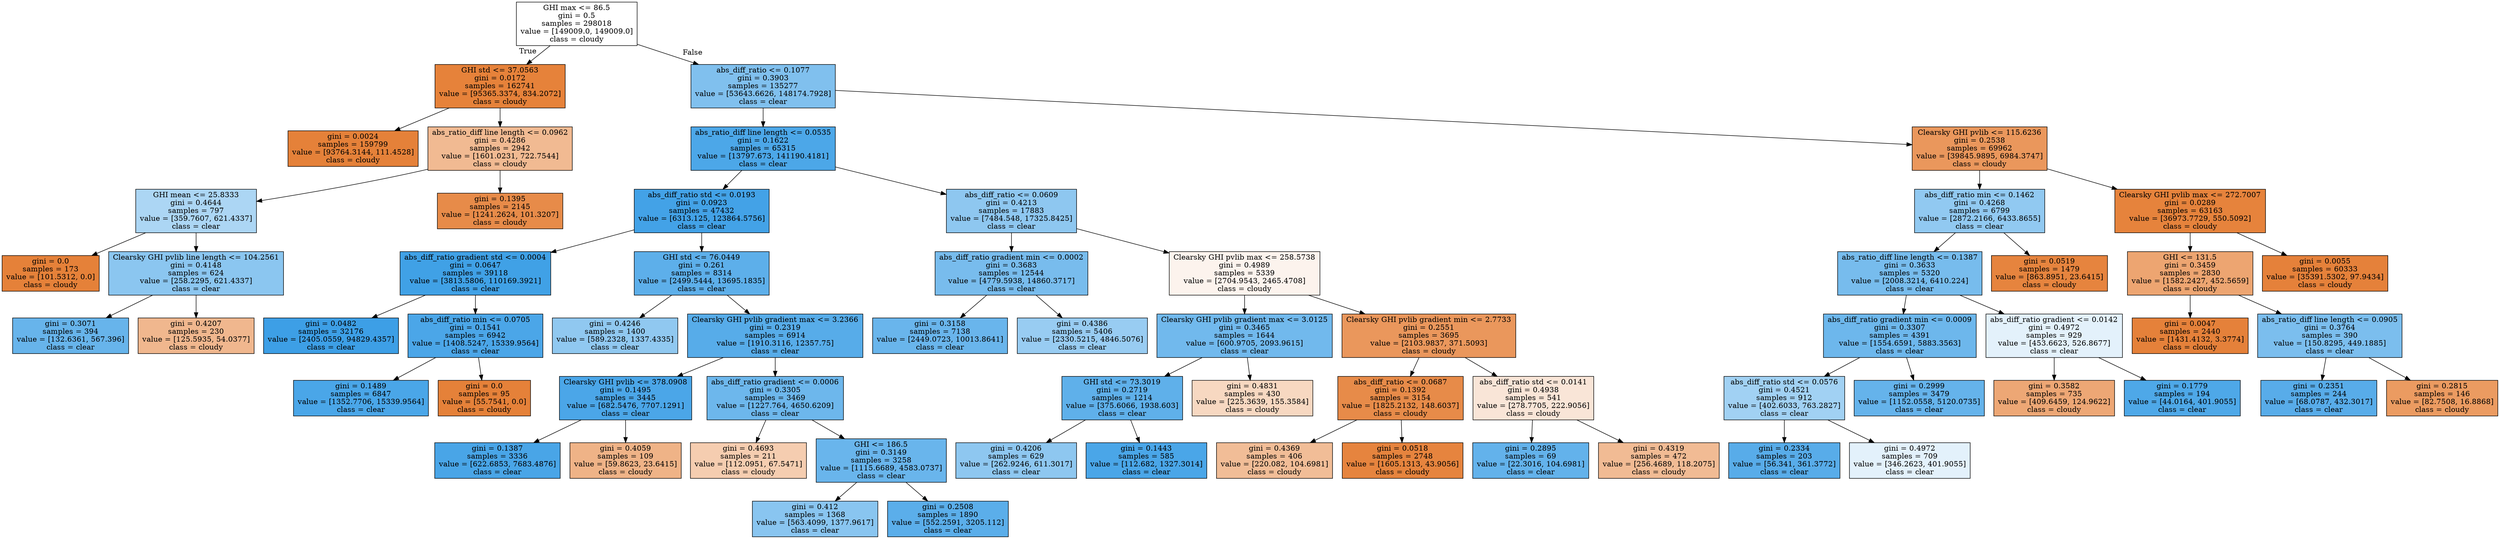 digraph Tree {
node [shape=box, style="filled", color="black"] ;
0 [label="GHI max <= 86.5\ngini = 0.5\nsamples = 298018\nvalue = [149009.0, 149009.0]\nclass = cloudy", fillcolor="#e5813900"] ;
1 [label="GHI std <= 37.0563\ngini = 0.0172\nsamples = 162741\nvalue = [95365.3374, 834.2072]\nclass = cloudy", fillcolor="#e58139fd"] ;
0 -> 1 [labeldistance=2.5, labelangle=45, headlabel="True"] ;
15 [label="gini = 0.0024\nsamples = 159799\nvalue = [93764.3144, 111.4528]\nclass = cloudy", fillcolor="#e58139ff"] ;
1 -> 15 ;
16 [label="abs_ratio_diff line length <= 0.0962\ngini = 0.4286\nsamples = 2942\nvalue = [1601.0231, 722.7544]\nclass = cloudy", fillcolor="#e581398c"] ;
1 -> 16 ;
19 [label="GHI mean <= 25.8333\ngini = 0.4644\nsamples = 797\nvalue = [359.7607, 621.4337]\nclass = clear", fillcolor="#399de56b"] ;
16 -> 19 ;
43 [label="gini = 0.0\nsamples = 173\nvalue = [101.5312, 0.0]\nclass = cloudy", fillcolor="#e58139ff"] ;
19 -> 43 ;
44 [label="Clearsky GHI pvlib line length <= 104.2561\ngini = 0.4148\nsamples = 624\nvalue = [258.2295, 621.4337]\nclass = clear", fillcolor="#399de595"] ;
19 -> 44 ;
47 [label="gini = 0.3071\nsamples = 394\nvalue = [132.6361, 567.396]\nclass = clear", fillcolor="#399de5c3"] ;
44 -> 47 ;
48 [label="gini = 0.4207\nsamples = 230\nvalue = [125.5935, 54.0377]\nclass = cloudy", fillcolor="#e5813991"] ;
44 -> 48 ;
20 [label="gini = 0.1395\nsamples = 2145\nvalue = [1241.2624, 101.3207]\nclass = cloudy", fillcolor="#e58139ea"] ;
16 -> 20 ;
2 [label="abs_diff_ratio <= 0.1077\ngini = 0.3903\nsamples = 135277\nvalue = [53643.6626, 148174.7928]\nclass = clear", fillcolor="#399de5a3"] ;
0 -> 2 [labeldistance=2.5, labelangle=-45, headlabel="False"] ;
3 [label="abs_ratio_diff line length <= 0.0535\ngini = 0.1622\nsamples = 65315\nvalue = [13797.673, 141190.4181]\nclass = clear", fillcolor="#399de5e6"] ;
2 -> 3 ;
7 [label="abs_diff_ratio std <= 0.0193\ngini = 0.0923\nsamples = 47432\nvalue = [6313.125, 123864.5756]\nclass = clear", fillcolor="#399de5f2"] ;
3 -> 7 ;
17 [label="abs_diff_ratio gradient std <= 0.0004\ngini = 0.0647\nsamples = 39118\nvalue = [3813.5806, 110169.3921]\nclass = clear", fillcolor="#399de5f6"] ;
7 -> 17 ;
35 [label="gini = 0.0482\nsamples = 32176\nvalue = [2405.0559, 94829.4357]\nclass = clear", fillcolor="#399de5f9"] ;
17 -> 35 ;
36 [label="abs_diff_ratio min <= 0.0705\ngini = 0.1541\nsamples = 6942\nvalue = [1408.5247, 15339.9564]\nclass = clear", fillcolor="#399de5e8"] ;
17 -> 36 ;
41 [label="gini = 0.1489\nsamples = 6847\nvalue = [1352.7706, 15339.9564]\nclass = clear", fillcolor="#399de5e9"] ;
36 -> 41 ;
42 [label="gini = 0.0\nsamples = 95\nvalue = [55.7541, 0.0]\nclass = cloudy", fillcolor="#e58139ff"] ;
36 -> 42 ;
18 [label="GHI std <= 76.0449\ngini = 0.261\nsamples = 8314\nvalue = [2499.5444, 13695.1835]\nclass = clear", fillcolor="#399de5d0"] ;
7 -> 18 ;
37 [label="gini = 0.4246\nsamples = 1400\nvalue = [589.2328, 1337.4335]\nclass = clear", fillcolor="#399de58f"] ;
18 -> 37 ;
38 [label="Clearsky GHI pvlib gradient max <= 3.2366\ngini = 0.2319\nsamples = 6914\nvalue = [1910.3116, 12357.75]\nclass = clear", fillcolor="#399de5d8"] ;
18 -> 38 ;
39 [label="Clearsky GHI pvlib <= 378.0908\ngini = 0.1495\nsamples = 3445\nvalue = [682.5476, 7707.1291]\nclass = clear", fillcolor="#399de5e8"] ;
38 -> 39 ;
49 [label="gini = 0.1387\nsamples = 3336\nvalue = [622.6853, 7683.4876]\nclass = clear", fillcolor="#399de5ea"] ;
39 -> 49 ;
50 [label="gini = 0.4059\nsamples = 109\nvalue = [59.8623, 23.6415]\nclass = cloudy", fillcolor="#e581399a"] ;
39 -> 50 ;
40 [label="abs_diff_ratio gradient <= 0.0006\ngini = 0.3305\nsamples = 3469\nvalue = [1227.764, 4650.6209]\nclass = clear", fillcolor="#399de5bc"] ;
38 -> 40 ;
51 [label="gini = 0.4693\nsamples = 211\nvalue = [112.0951, 67.5471]\nclass = cloudy", fillcolor="#e5813965"] ;
40 -> 51 ;
52 [label="GHI <= 186.5\ngini = 0.3149\nsamples = 3258\nvalue = [1115.6689, 4583.0737]\nclass = clear", fillcolor="#399de5c1"] ;
40 -> 52 ;
55 [label="gini = 0.412\nsamples = 1368\nvalue = [563.4099, 1377.9617]\nclass = clear", fillcolor="#399de597"] ;
52 -> 55 ;
56 [label="gini = 0.2508\nsamples = 1890\nvalue = [552.2591, 3205.112]\nclass = clear", fillcolor="#399de5d3"] ;
52 -> 56 ;
8 [label="abs_diff_ratio <= 0.0609\ngini = 0.4213\nsamples = 17883\nvalue = [7484.548, 17325.8425]\nclass = clear", fillcolor="#399de591"] ;
3 -> 8 ;
11 [label="abs_diff_ratio gradient min <= 0.0002\ngini = 0.3683\nsamples = 12544\nvalue = [4779.5938, 14860.3717]\nclass = clear", fillcolor="#399de5ad"] ;
8 -> 11 ;
25 [label="gini = 0.3158\nsamples = 7138\nvalue = [2449.0723, 10013.8641]\nclass = clear", fillcolor="#399de5c1"] ;
11 -> 25 ;
26 [label="gini = 0.4386\nsamples = 5406\nvalue = [2330.5215, 4846.5076]\nclass = clear", fillcolor="#399de584"] ;
11 -> 26 ;
12 [label="Clearsky GHI pvlib max <= 258.5738\ngini = 0.4989\nsamples = 5339\nvalue = [2704.9543, 2465.4708]\nclass = cloudy", fillcolor="#e5813917"] ;
8 -> 12 ;
13 [label="Clearsky GHI pvlib gradient max <= 3.0125\ngini = 0.3465\nsamples = 1644\nvalue = [600.9705, 2093.9615]\nclass = clear", fillcolor="#399de5b6"] ;
12 -> 13 ;
27 [label="GHI std <= 73.3019\ngini = 0.2719\nsamples = 1214\nvalue = [375.6066, 1938.603]\nclass = clear", fillcolor="#399de5ce"] ;
13 -> 27 ;
53 [label="gini = 0.4206\nsamples = 629\nvalue = [262.9246, 611.3017]\nclass = clear", fillcolor="#399de591"] ;
27 -> 53 ;
54 [label="gini = 0.1443\nsamples = 585\nvalue = [112.682, 1327.3014]\nclass = clear", fillcolor="#399de5e9"] ;
27 -> 54 ;
28 [label="gini = 0.4831\nsamples = 430\nvalue = [225.3639, 155.3584]\nclass = cloudy", fillcolor="#e581394f"] ;
13 -> 28 ;
14 [label="Clearsky GHI pvlib gradient min <= 2.7733\ngini = 0.2551\nsamples = 3695\nvalue = [2103.9837, 371.5093]\nclass = cloudy", fillcolor="#e58139d2"] ;
12 -> 14 ;
33 [label="abs_diff_ratio <= 0.0687\ngini = 0.1392\nsamples = 3154\nvalue = [1825.2132, 148.6037]\nclass = cloudy", fillcolor="#e58139ea"] ;
14 -> 33 ;
63 [label="gini = 0.4369\nsamples = 406\nvalue = [220.082, 104.6981]\nclass = cloudy", fillcolor="#e5813986"] ;
33 -> 63 ;
64 [label="gini = 0.0518\nsamples = 2748\nvalue = [1605.1313, 43.9056]\nclass = cloudy", fillcolor="#e58139f8"] ;
33 -> 64 ;
34 [label="abs_diff_ratio std <= 0.0141\ngini = 0.4938\nsamples = 541\nvalue = [278.7705, 222.9056]\nclass = cloudy", fillcolor="#e5813933"] ;
14 -> 34 ;
61 [label="gini = 0.2895\nsamples = 69\nvalue = [22.3016, 104.6981]\nclass = clear", fillcolor="#399de5c9"] ;
34 -> 61 ;
62 [label="gini = 0.4319\nsamples = 472\nvalue = [256.4689, 118.2075]\nclass = cloudy", fillcolor="#e5813989"] ;
34 -> 62 ;
4 [label="Clearsky GHI pvlib <= 115.6236\ngini = 0.2538\nsamples = 69962\nvalue = [39845.9895, 6984.3747]\nclass = cloudy", fillcolor="#e58139d2"] ;
2 -> 4 ;
5 [label="abs_diff_ratio min <= 0.1462\ngini = 0.4268\nsamples = 6799\nvalue = [2872.2166, 6433.8655]\nclass = clear", fillcolor="#399de58d"] ;
4 -> 5 ;
9 [label="abs_ratio_diff line length <= 0.1387\ngini = 0.3633\nsamples = 5320\nvalue = [2008.3214, 6410.224]\nclass = clear", fillcolor="#399de5af"] ;
5 -> 9 ;
29 [label="abs_diff_ratio gradient min <= 0.0009\ngini = 0.3307\nsamples = 4391\nvalue = [1554.6591, 5883.3563]\nclass = clear", fillcolor="#399de5bc"] ;
9 -> 29 ;
57 [label="abs_diff_ratio std <= 0.0576\ngini = 0.4521\nsamples = 912\nvalue = [402.6033, 763.2827]\nclass = clear", fillcolor="#399de578"] ;
29 -> 57 ;
59 [label="gini = 0.2334\nsamples = 203\nvalue = [56.341, 361.3772]\nclass = clear", fillcolor="#399de5d7"] ;
57 -> 59 ;
60 [label="gini = 0.4972\nsamples = 709\nvalue = [346.2623, 401.9055]\nclass = clear", fillcolor="#399de523"] ;
57 -> 60 ;
58 [label="gini = 0.2999\nsamples = 3479\nvalue = [1152.0558, 5120.0735]\nclass = clear", fillcolor="#399de5c6"] ;
29 -> 58 ;
30 [label="abs_diff_ratio gradient <= 0.0142\ngini = 0.4972\nsamples = 929\nvalue = [453.6623, 526.8677]\nclass = clear", fillcolor="#399de523"] ;
9 -> 30 ;
31 [label="gini = 0.3582\nsamples = 735\nvalue = [409.6459, 124.9622]\nclass = cloudy", fillcolor="#e58139b1"] ;
30 -> 31 ;
32 [label="gini = 0.1779\nsamples = 194\nvalue = [44.0164, 401.9055]\nclass = clear", fillcolor="#399de5e3"] ;
30 -> 32 ;
10 [label="gini = 0.0519\nsamples = 1479\nvalue = [863.8951, 23.6415]\nclass = cloudy", fillcolor="#e58139f8"] ;
5 -> 10 ;
6 [label="Clearsky GHI pvlib max <= 272.7007\ngini = 0.0289\nsamples = 63163\nvalue = [36973.7729, 550.5092]\nclass = cloudy", fillcolor="#e58139fb"] ;
4 -> 6 ;
21 [label="GHI <= 131.5\ngini = 0.3459\nsamples = 2830\nvalue = [1582.2427, 452.5659]\nclass = cloudy", fillcolor="#e58139b6"] ;
6 -> 21 ;
23 [label="gini = 0.0047\nsamples = 2440\nvalue = [1431.4132, 3.3774]\nclass = cloudy", fillcolor="#e58139fe"] ;
21 -> 23 ;
24 [label="abs_ratio_diff line length <= 0.0905\ngini = 0.3764\nsamples = 390\nvalue = [150.8295, 449.1885]\nclass = clear", fillcolor="#399de5a9"] ;
21 -> 24 ;
45 [label="gini = 0.2351\nsamples = 244\nvalue = [68.0787, 432.3017]\nclass = clear", fillcolor="#399de5d7"] ;
24 -> 45 ;
46 [label="gini = 0.2815\nsamples = 146\nvalue = [82.7508, 16.8868]\nclass = cloudy", fillcolor="#e58139cb"] ;
24 -> 46 ;
22 [label="gini = 0.0055\nsamples = 60333\nvalue = [35391.5302, 97.9434]\nclass = cloudy", fillcolor="#e58139fe"] ;
6 -> 22 ;
}